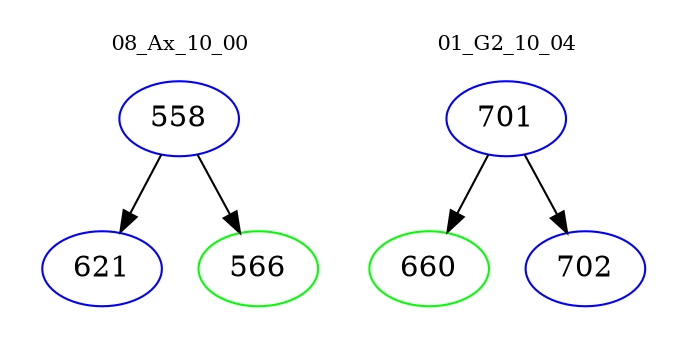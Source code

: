digraph{
subgraph cluster_0 {
color = white
label = "08_Ax_10_00";
fontsize=10;
T0_558 [label="558", color="blue"]
T0_558 -> T0_621 [color="black"]
T0_621 [label="621", color="blue"]
T0_558 -> T0_566 [color="black"]
T0_566 [label="566", color="green"]
}
subgraph cluster_1 {
color = white
label = "01_G2_10_04";
fontsize=10;
T1_701 [label="701", color="blue"]
T1_701 -> T1_660 [color="black"]
T1_660 [label="660", color="green"]
T1_701 -> T1_702 [color="black"]
T1_702 [label="702", color="blue"]
}
}
